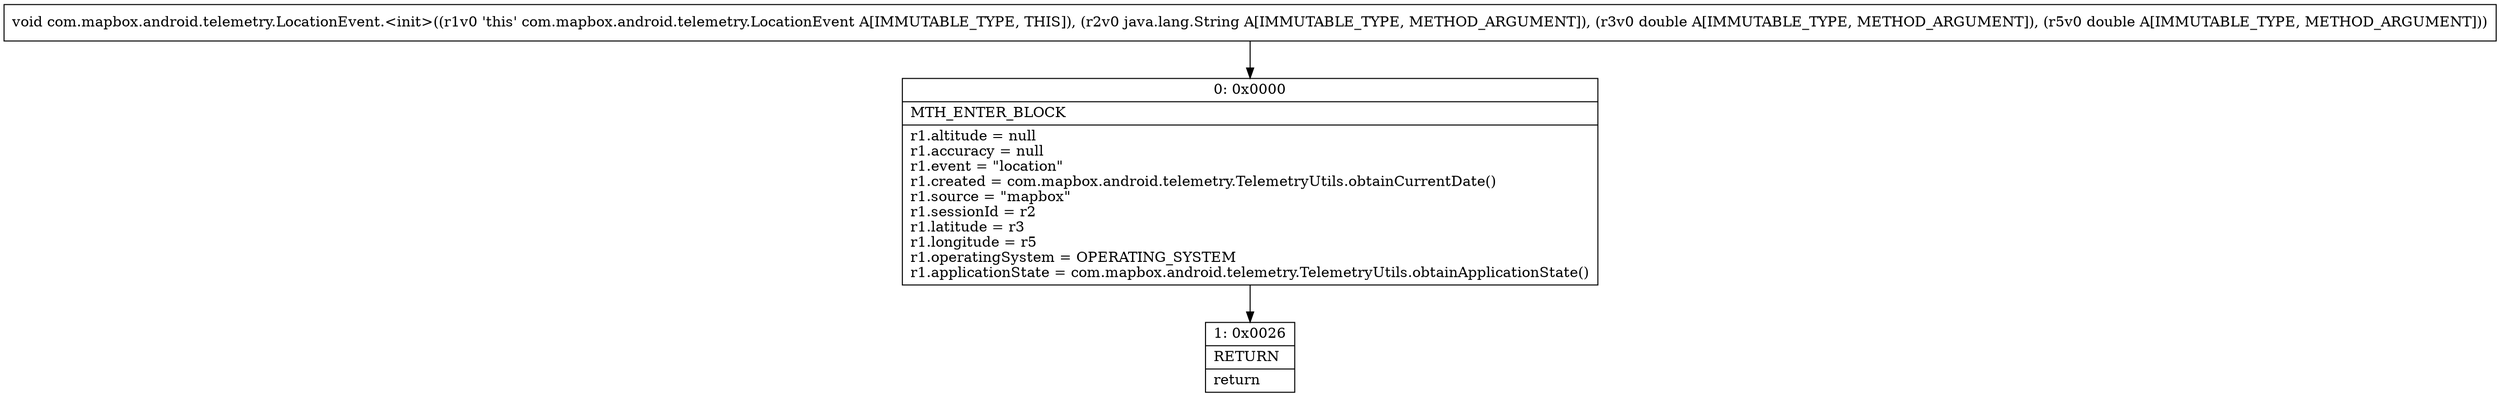 digraph "CFG forcom.mapbox.android.telemetry.LocationEvent.\<init\>(Ljava\/lang\/String;DD)V" {
Node_0 [shape=record,label="{0\:\ 0x0000|MTH_ENTER_BLOCK\l|r1.altitude = null\lr1.accuracy = null\lr1.event = \"location\"\lr1.created = com.mapbox.android.telemetry.TelemetryUtils.obtainCurrentDate()\lr1.source = \"mapbox\"\lr1.sessionId = r2\lr1.latitude = r3\lr1.longitude = r5\lr1.operatingSystem = OPERATING_SYSTEM\lr1.applicationState = com.mapbox.android.telemetry.TelemetryUtils.obtainApplicationState()\l}"];
Node_1 [shape=record,label="{1\:\ 0x0026|RETURN\l|return\l}"];
MethodNode[shape=record,label="{void com.mapbox.android.telemetry.LocationEvent.\<init\>((r1v0 'this' com.mapbox.android.telemetry.LocationEvent A[IMMUTABLE_TYPE, THIS]), (r2v0 java.lang.String A[IMMUTABLE_TYPE, METHOD_ARGUMENT]), (r3v0 double A[IMMUTABLE_TYPE, METHOD_ARGUMENT]), (r5v0 double A[IMMUTABLE_TYPE, METHOD_ARGUMENT])) }"];
MethodNode -> Node_0;
Node_0 -> Node_1;
}

